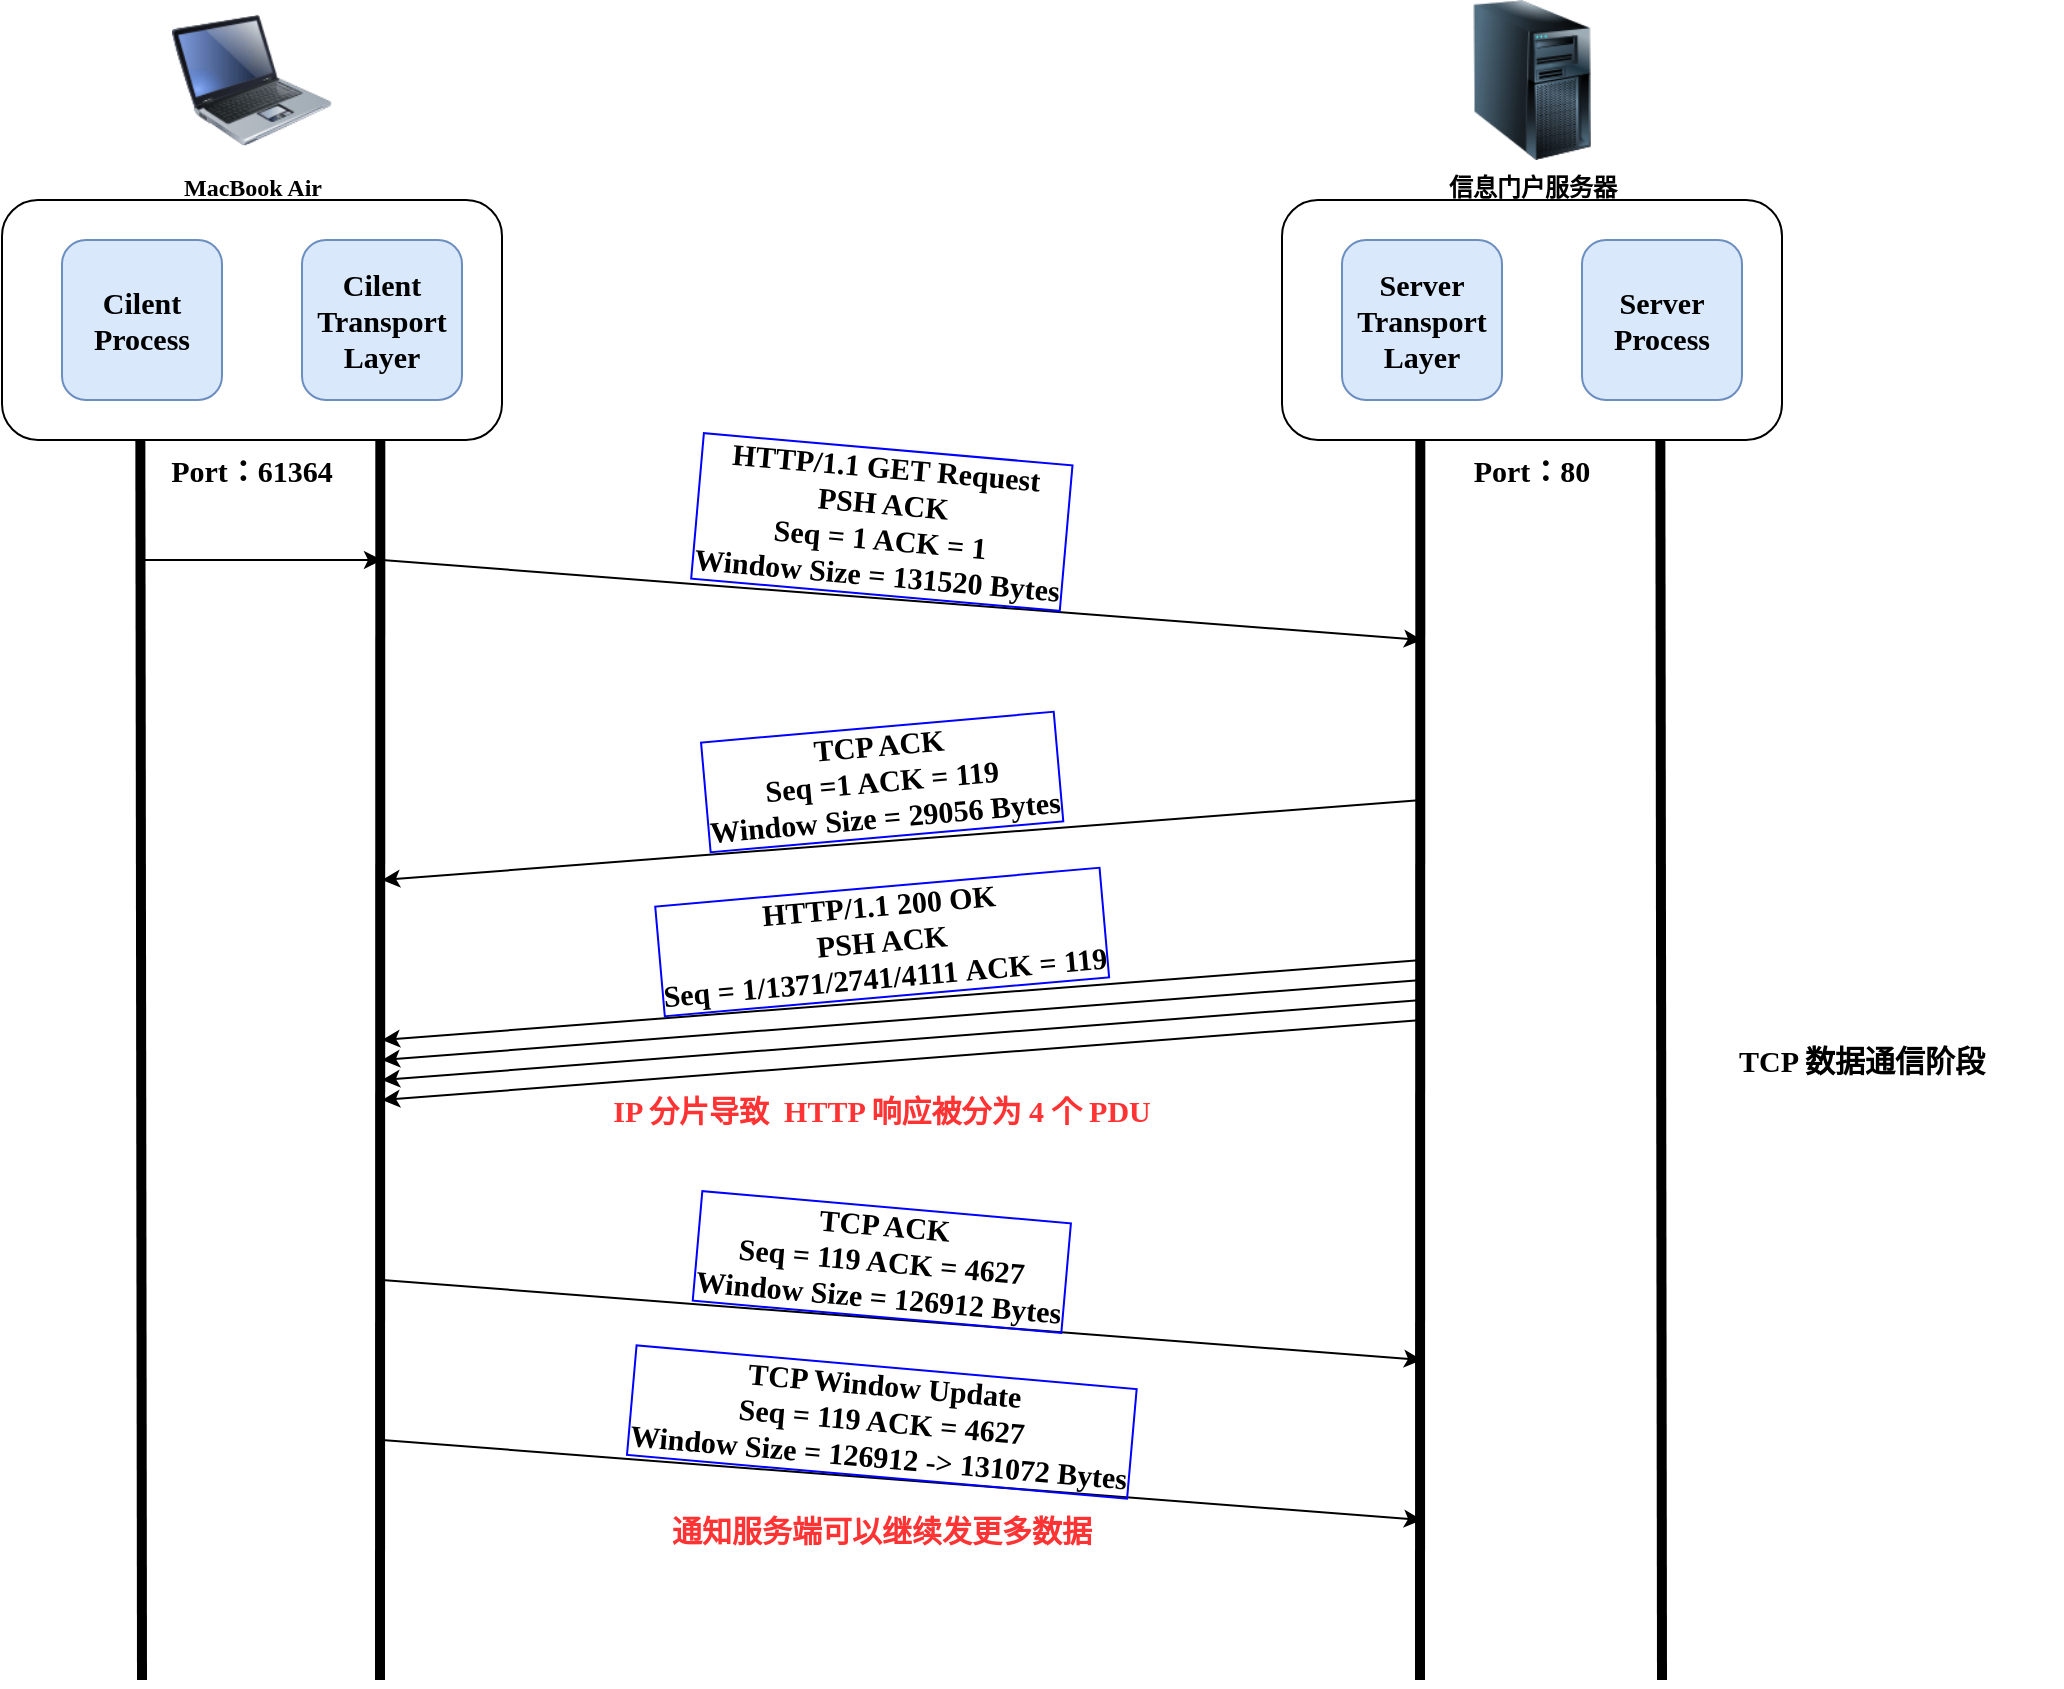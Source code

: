 <mxfile version="27.1.1">
  <diagram name="Page-1" id="55a83fd1-7818-8e21-69c5-c3457e3827bb">
    <mxGraphModel dx="1775" dy="1205" grid="1" gridSize="10" guides="1" tooltips="1" connect="1" arrows="1" fold="1" page="1" pageScale="1" pageWidth="1300" pageHeight="700" background="none" math="0" shadow="0">
      <root>
        <mxCell id="0" />
        <mxCell id="1" parent="0" />
        <mxCell id="dFTXVc5wMc4jdkPegv3A-1" value="" style="endArrow=none;html=1;rounded=0;strokeWidth=5;" parent="1" edge="1">
          <mxGeometry width="50" height="50" relative="1" as="geometry">
            <mxPoint x="120" y="880" as="sourcePoint" />
            <mxPoint x="119.17" y="260" as="targetPoint" />
          </mxGeometry>
        </mxCell>
        <mxCell id="dFTXVc5wMc4jdkPegv3A-2" value="MacBook Air" style="image;html=1;image=img/lib/clip_art/computers/Laptop_128x128.png;fontStyle=1;fontFamily=Lucida Console;fontSize=12;" parent="1" vertex="1">
          <mxGeometry x="135" y="40" width="80" height="80" as="geometry" />
        </mxCell>
        <mxCell id="dFTXVc5wMc4jdkPegv3A-3" value="信息门户服务器" style="image;html=1;image=img/lib/clip_art/computers/Server_Tower_128x128.png;fontFamily=Lucida Console;fontStyle=1" parent="1" vertex="1">
          <mxGeometry x="775" y="40" width="80" height="80" as="geometry" />
        </mxCell>
        <mxCell id="dFTXVc5wMc4jdkPegv3A-4" value="" style="rounded=1;whiteSpace=wrap;html=1;" parent="1" vertex="1">
          <mxGeometry x="50" y="140" width="250" height="120" as="geometry" />
        </mxCell>
        <mxCell id="dFTXVc5wMc4jdkPegv3A-5" value="Cilent&lt;div&gt;Process&lt;/div&gt;" style="rounded=1;whiteSpace=wrap;html=1;fontFamily=Lucida Console;fontStyle=1;fontSize=15;labelBackgroundColor=none;fillColor=#dae8fc;strokeColor=#6c8ebf;" parent="1" vertex="1">
          <mxGeometry x="80" y="160" width="80" height="80" as="geometry" />
        </mxCell>
        <mxCell id="dFTXVc5wMc4jdkPegv3A-6" value="Cilent&lt;div&gt;Transport&lt;/div&gt;&lt;div&gt;Layer&lt;/div&gt;" style="rounded=1;whiteSpace=wrap;html=1;fontFamily=Lucida Console;fontStyle=1;fontSize=15;labelBackgroundColor=none;fillColor=#dae8fc;strokeColor=#6c8ebf;" parent="1" vertex="1">
          <mxGeometry x="200" y="160" width="80" height="80" as="geometry" />
        </mxCell>
        <mxCell id="dFTXVc5wMc4jdkPegv3A-7" value="" style="endArrow=none;html=1;rounded=0;strokeWidth=5;" parent="1" edge="1">
          <mxGeometry width="50" height="50" relative="1" as="geometry">
            <mxPoint x="239" y="880" as="sourcePoint" />
            <mxPoint x="239.17" y="260" as="targetPoint" />
          </mxGeometry>
        </mxCell>
        <mxCell id="dFTXVc5wMc4jdkPegv3A-8" value="" style="endArrow=classic;html=1;rounded=0;fontFamily=Lucida Console;fontStyle=1;fontSize=15;" parent="1" edge="1">
          <mxGeometry width="50" height="50" relative="1" as="geometry">
            <mxPoint x="120" y="320" as="sourcePoint" />
            <mxPoint x="240" y="320" as="targetPoint" />
          </mxGeometry>
        </mxCell>
        <mxCell id="dFTXVc5wMc4jdkPegv3A-12" value="" style="endArrow=none;html=1;rounded=0;strokeWidth=5;" parent="1" edge="1">
          <mxGeometry width="50" height="50" relative="1" as="geometry">
            <mxPoint x="759" y="880" as="sourcePoint" />
            <mxPoint x="759.17" y="260" as="targetPoint" />
          </mxGeometry>
        </mxCell>
        <mxCell id="dFTXVc5wMc4jdkPegv3A-14" value="" style="rounded=1;whiteSpace=wrap;html=1;" parent="1" vertex="1">
          <mxGeometry x="690" y="140" width="250" height="120" as="geometry" />
        </mxCell>
        <mxCell id="dFTXVc5wMc4jdkPegv3A-15" value="Server&lt;br&gt;&lt;div&gt;Transport&lt;/div&gt;&lt;div&gt;Layer&lt;/div&gt;" style="rounded=1;whiteSpace=wrap;html=1;fontFamily=Lucida Console;fontStyle=1;fontSize=15;labelBackgroundColor=none;fillColor=#dae8fc;strokeColor=#6c8ebf;" parent="1" vertex="1">
          <mxGeometry x="720" y="160" width="80" height="80" as="geometry" />
        </mxCell>
        <mxCell id="dFTXVc5wMc4jdkPegv3A-16" value="Server&lt;br&gt;&lt;div&gt;Process&lt;/div&gt;" style="rounded=1;whiteSpace=wrap;html=1;fontFamily=Lucida Console;fontStyle=1;fontSize=15;labelBackgroundColor=none;fillColor=#dae8fc;strokeColor=#6c8ebf;" parent="1" vertex="1">
          <mxGeometry x="840" y="160" width="80" height="80" as="geometry" />
        </mxCell>
        <mxCell id="dFTXVc5wMc4jdkPegv3A-17" value="" style="endArrow=none;html=1;rounded=0;strokeWidth=5;" parent="1" edge="1">
          <mxGeometry width="50" height="50" relative="1" as="geometry">
            <mxPoint x="880" y="880" as="sourcePoint" />
            <mxPoint x="879.17" y="260" as="targetPoint" />
          </mxGeometry>
        </mxCell>
        <mxCell id="dFTXVc5wMc4jdkPegv3A-23" value="" style="endArrow=classic;html=1;rounded=0;" parent="1" edge="1">
          <mxGeometry width="50" height="50" relative="1" as="geometry">
            <mxPoint x="240" y="320" as="sourcePoint" />
            <mxPoint x="760" y="360" as="targetPoint" />
          </mxGeometry>
        </mxCell>
        <mxCell id="dFTXVc5wMc4jdkPegv3A-25" value="Port：61364" style="text;html=1;align=center;verticalAlign=middle;whiteSpace=wrap;rounded=0;fontSize=15;fontFamily=Lucida Console;fontStyle=1" parent="1" vertex="1">
          <mxGeometry x="130" y="260" width="90" height="30" as="geometry" />
        </mxCell>
        <mxCell id="dFTXVc5wMc4jdkPegv3A-26" value="Port：80" style="text;html=1;align=center;verticalAlign=middle;whiteSpace=wrap;rounded=0;fontSize=15;fontFamily=Lucida Console;fontStyle=1" parent="1" vertex="1">
          <mxGeometry x="770" y="260" width="90" height="30" as="geometry" />
        </mxCell>
        <mxCell id="dFTXVc5wMc4jdkPegv3A-30" value="&lt;font face=&quot;Lucida Console&quot;&gt;&lt;span style=&quot;font-size: 15px;&quot;&gt;&lt;b&gt;HTTP/1.1 GET Request&lt;/b&gt;&lt;/span&gt;&lt;/font&gt;&lt;div&gt;&lt;font face=&quot;Lucida Console&quot;&gt;&lt;span style=&quot;font-size: 15px;&quot;&gt;&lt;b&gt;PSH ACK&lt;/b&gt;&lt;/span&gt;&lt;/font&gt;&lt;/div&gt;&lt;div&gt;&lt;font face=&quot;Lucida Console&quot;&gt;&lt;span style=&quot;font-size: 15px;&quot;&gt;&lt;b&gt;Seq = 1 ACK = 1&lt;/b&gt;&lt;/span&gt;&lt;/font&gt;&lt;/div&gt;&lt;div&gt;&lt;font face=&quot;Lucida Console&quot;&gt;&lt;span style=&quot;font-size: 15px;&quot;&gt;&lt;b&gt;Window Size =&amp;nbsp;&lt;/b&gt;&lt;/span&gt;&lt;/font&gt;&lt;span style=&quot;background-color: transparent; font-size: 15px;&quot;&gt;&lt;font face=&quot;Lucida Console&quot;&gt;&lt;b&gt;131520 Bytes&lt;/b&gt;&lt;/font&gt;&lt;/span&gt;&lt;/div&gt;" style="text;html=1;align=center;verticalAlign=middle;whiteSpace=wrap;rounded=0;rotation=5;labelBorderColor=#0000FF;" parent="1" vertex="1">
          <mxGeometry x="350" y="240" width="280" height="120" as="geometry" />
        </mxCell>
        <mxCell id="dFTXVc5wMc4jdkPegv3A-37" value="&lt;span style=&quot;font-family: &amp;quot;Lucida Console&amp;quot;; font-size: 15px; font-weight: 700;&quot;&gt;TCP ACK&lt;/span&gt;&lt;div&gt;&lt;span style=&quot;font-family: &amp;quot;Lucida Console&amp;quot;; font-size: 15px; font-weight: 700;&quot;&gt;Seq =1 ACK = 119&lt;/span&gt;&lt;/div&gt;&lt;div&gt;&lt;span style=&quot;font-family: &amp;quot;Lucida Console&amp;quot;; font-size: 15px; font-weight: 700;&quot;&gt;Window Size =&amp;nbsp;&lt;/span&gt;&lt;span style=&quot;background-color: transparent; font-size: 15px;&quot;&gt;&lt;font face=&quot;Lucida Console&quot;&gt;&lt;b&gt;29056 Bytes&lt;/b&gt;&lt;/font&gt;&lt;/span&gt;&lt;/div&gt;" style="text;html=1;align=center;verticalAlign=middle;whiteSpace=wrap;rounded=0;rotation=355;labelBackgroundColor=none;labelBorderColor=#0000FF;" parent="1" vertex="1">
          <mxGeometry x="349.997" y="370.003" width="280" height="120" as="geometry" />
        </mxCell>
        <mxCell id="dFTXVc5wMc4jdkPegv3A-39" value="&lt;div&gt;&lt;span style=&quot;font-family: &amp;quot;Lucida Console&amp;quot;; font-size: 15px; font-weight: 700;&quot;&gt;HTTP/1.1 200 OK&lt;/span&gt;&lt;/div&gt;&lt;div&gt;&lt;span style=&quot;font-family: &amp;quot;Lucida Console&amp;quot;; font-size: 15px; font-weight: 700;&quot;&gt;PSH ACK&lt;/span&gt;&lt;/div&gt;&lt;div&gt;&lt;font face=&quot;Lucida Console&quot;&gt;&lt;span style=&quot;font-size: 15px;&quot;&gt;&lt;b&gt;Seq = 1/&lt;/b&gt;&lt;/span&gt;&lt;/font&gt;&lt;span style=&quot;background-color: transparent; font-size: 15px;&quot;&gt;&lt;font face=&quot;Lucida Console&quot;&gt;&lt;b&gt;1371/&lt;/b&gt;&lt;/font&gt;&lt;/span&gt;&lt;span style=&quot;background-color: transparent; font-size: 15px;&quot;&gt;&lt;font face=&quot;Lucida Console&quot;&gt;&lt;b&gt;2741/&lt;/b&gt;&lt;/font&gt;&lt;/span&gt;&lt;b style=&quot;background-color: transparent; color: light-dark(rgb(0, 0, 0), rgb(255, 255, 255)); font-size: 15px; font-family: &amp;quot;Lucida Console&amp;quot;;&quot;&gt;4111&amp;nbsp;ACK = 119&lt;/b&gt;&lt;/div&gt;" style="text;html=1;align=center;verticalAlign=middle;whiteSpace=wrap;rounded=0;rotation=355;labelBorderColor=#0000FF;" parent="1" vertex="1">
          <mxGeometry x="349.997" y="450.003" width="280" height="120" as="geometry" />
        </mxCell>
        <mxCell id="dFTXVc5wMc4jdkPegv3A-40" value="" style="endArrow=classic;html=1;rounded=0;" parent="1" edge="1">
          <mxGeometry width="50" height="50" relative="1" as="geometry">
            <mxPoint x="760" y="520" as="sourcePoint" />
            <mxPoint x="240" y="560" as="targetPoint" />
          </mxGeometry>
        </mxCell>
        <mxCell id="dFTXVc5wMc4jdkPegv3A-41" value="" style="endArrow=classic;html=1;rounded=0;" parent="1" edge="1">
          <mxGeometry width="50" height="50" relative="1" as="geometry">
            <mxPoint x="760" y="440" as="sourcePoint" />
            <mxPoint x="240" y="480" as="targetPoint" />
          </mxGeometry>
        </mxCell>
        <mxCell id="dFTXVc5wMc4jdkPegv3A-42" value="TCP 数据通信阶段" style="text;html=1;align=center;verticalAlign=middle;whiteSpace=wrap;rounded=0;fontFamily=Lucida Console;fontSize=15;fontStyle=1" parent="1" vertex="1">
          <mxGeometry x="880" y="260" width="200" height="620" as="geometry" />
        </mxCell>
        <mxCell id="bI06Vc52YEieZhwQTh_b-2" value="" style="endArrow=classic;html=1;rounded=0;" edge="1" parent="1">
          <mxGeometry width="50" height="50" relative="1" as="geometry">
            <mxPoint x="760" y="530" as="sourcePoint" />
            <mxPoint x="240" y="570" as="targetPoint" />
          </mxGeometry>
        </mxCell>
        <mxCell id="bI06Vc52YEieZhwQTh_b-3" value="" style="endArrow=classic;html=1;rounded=0;" edge="1" parent="1">
          <mxGeometry width="50" height="50" relative="1" as="geometry">
            <mxPoint x="760" y="540" as="sourcePoint" />
            <mxPoint x="240" y="580" as="targetPoint" />
          </mxGeometry>
        </mxCell>
        <mxCell id="bI06Vc52YEieZhwQTh_b-4" value="" style="endArrow=classic;html=1;rounded=0;" edge="1" parent="1">
          <mxGeometry width="50" height="50" relative="1" as="geometry">
            <mxPoint x="760" y="550" as="sourcePoint" />
            <mxPoint x="240" y="590" as="targetPoint" />
          </mxGeometry>
        </mxCell>
        <mxCell id="bI06Vc52YEieZhwQTh_b-7" value="IP 分片导致&amp;nbsp; HTTP 响应被分为 4 个 PDU" style="text;html=1;align=center;verticalAlign=middle;whiteSpace=wrap;rounded=0;fontFamily=Lucida Console;fontStyle=1;fontSize=15;fontColor=#FF3333;" vertex="1" parent="1">
          <mxGeometry x="315" y="580" width="350" height="30" as="geometry" />
        </mxCell>
        <mxCell id="bI06Vc52YEieZhwQTh_b-8" value="" style="endArrow=classic;html=1;rounded=0;" edge="1" parent="1">
          <mxGeometry width="50" height="50" relative="1" as="geometry">
            <mxPoint x="240" y="680" as="sourcePoint" />
            <mxPoint x="760" y="720" as="targetPoint" />
          </mxGeometry>
        </mxCell>
        <mxCell id="bI06Vc52YEieZhwQTh_b-9" value="&lt;div&gt;&lt;font face=&quot;Lucida Console&quot;&gt;&lt;span style=&quot;font-size: 15px;&quot;&gt;&lt;b&gt;TCP ACK&lt;/b&gt;&lt;/span&gt;&lt;/font&gt;&lt;/div&gt;&lt;div&gt;&lt;b style=&quot;font-size: 15px; font-family: &amp;quot;Lucida Console&amp;quot;; background-color: transparent; color: light-dark(rgb(0, 0, 0), rgb(255, 255, 255));&quot;&gt;Seq = 119 ACK = 4627&lt;/b&gt;&lt;/div&gt;&lt;div&gt;&lt;font face=&quot;Lucida Console&quot;&gt;&lt;span style=&quot;font-size: 15px;&quot;&gt;&lt;b&gt;Window Size =&amp;nbsp;&lt;/b&gt;&lt;/span&gt;&lt;/font&gt;&lt;span style=&quot;background-color: transparent;&quot;&gt;&lt;font style=&quot;&quot; face=&quot;Lucida Console&quot;&gt;&lt;span style=&quot;font-size: 15px;&quot;&gt;&lt;b&gt;126912&lt;/b&gt;&lt;/span&gt;&lt;b style=&quot;font-size: 15px;&quot;&gt;&amp;nbsp;Bytes&lt;/b&gt;&lt;/font&gt;&lt;/span&gt;&lt;/div&gt;" style="text;html=1;align=center;verticalAlign=middle;whiteSpace=wrap;rounded=0;rotation=5;labelBorderColor=#0000FF;" vertex="1" parent="1">
          <mxGeometry x="349.997" y="610.003" width="280" height="120" as="geometry" />
        </mxCell>
        <mxCell id="bI06Vc52YEieZhwQTh_b-10" value="" style="endArrow=classic;html=1;rounded=0;" edge="1" parent="1">
          <mxGeometry width="50" height="50" relative="1" as="geometry">
            <mxPoint x="240" y="760" as="sourcePoint" />
            <mxPoint x="760" y="800" as="targetPoint" />
          </mxGeometry>
        </mxCell>
        <mxCell id="bI06Vc52YEieZhwQTh_b-11" value="&lt;div&gt;&lt;font face=&quot;Lucida Console&quot;&gt;&lt;span style=&quot;font-size: 15px;&quot;&gt;&lt;b&gt;TCP Window Update&lt;/b&gt;&lt;/span&gt;&lt;/font&gt;&lt;/div&gt;&lt;div&gt;&lt;b style=&quot;font-size: 15px; font-family: &amp;quot;Lucida Console&amp;quot;; background-color: transparent; color: light-dark(rgb(0, 0, 0), rgb(255, 255, 255));&quot;&gt;Seq = 119 ACK = 4627&lt;/b&gt;&lt;/div&gt;&lt;div&gt;&lt;font face=&quot;Lucida Console&quot;&gt;&lt;span style=&quot;font-size: 15px;&quot;&gt;&lt;b&gt;Window Size =&amp;nbsp;&lt;/b&gt;&lt;/span&gt;&lt;/font&gt;&lt;span style=&quot;background-color: transparent;&quot;&gt;&lt;font style=&quot;&quot; face=&quot;Lucida Console&quot;&gt;&lt;span style=&quot;font-size: 15px;&quot;&gt;&lt;b&gt;126912 -&amp;gt;&amp;nbsp;&lt;/b&gt;&lt;/span&gt;&lt;/font&gt;&lt;/span&gt;&lt;span style=&quot;background-color: transparent; font-size: 15px;&quot;&gt;&lt;font face=&quot;Lucida Console&quot;&gt;&lt;b&gt;131072&lt;/b&gt;&lt;/font&gt;&lt;/span&gt;&lt;b style=&quot;font-family: &amp;quot;Lucida Console&amp;quot;; background-color: transparent; color: light-dark(rgb(0, 0, 0), rgb(255, 255, 255)); font-size: 15px;&quot;&gt;&amp;nbsp;Bytes&lt;/b&gt;&lt;/div&gt;" style="text;html=1;align=center;verticalAlign=middle;whiteSpace=wrap;rounded=0;rotation=5;labelBorderColor=#0000FF;" vertex="1" parent="1">
          <mxGeometry x="315" y="690" width="350" height="120" as="geometry" />
        </mxCell>
        <mxCell id="bI06Vc52YEieZhwQTh_b-12" value="通知服务端可以继续发更多数据" style="text;html=1;align=center;verticalAlign=middle;whiteSpace=wrap;rounded=0;fontFamily=Lucida Console;fontStyle=1;fontSize=15;fontColor=#FF3333;" vertex="1" parent="1">
          <mxGeometry x="315" y="790" width="350" height="30" as="geometry" />
        </mxCell>
      </root>
    </mxGraphModel>
  </diagram>
</mxfile>
